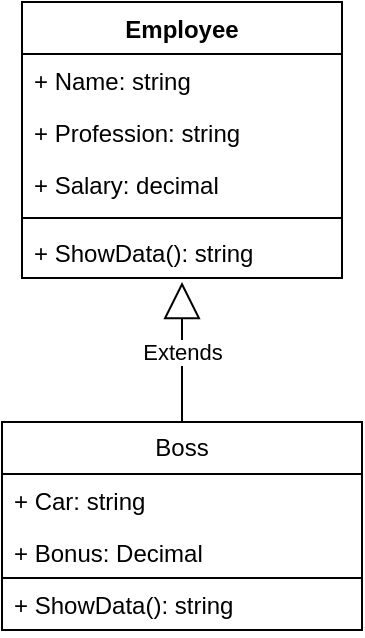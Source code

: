 <mxfile version="21.6.5" type="device">
  <diagram name="Sivu-1" id="BLiyHEgGqTCYqlZYVmRj">
    <mxGraphModel dx="1098" dy="449" grid="1" gridSize="10" guides="1" tooltips="1" connect="1" arrows="1" fold="1" page="1" pageScale="1" pageWidth="827" pageHeight="1169" math="0" shadow="0">
      <root>
        <mxCell id="0" />
        <mxCell id="1" parent="0" />
        <mxCell id="sYeDYcR5eAgflEm5EQrg-1" value="Employee" style="swimlane;fontStyle=1;align=center;verticalAlign=top;childLayout=stackLayout;horizontal=1;startSize=26;horizontalStack=0;resizeParent=1;resizeParentMax=0;resizeLast=0;collapsible=1;marginBottom=0;whiteSpace=wrap;html=1;" parent="1" vertex="1">
          <mxGeometry x="330" y="190" width="160" height="138" as="geometry" />
        </mxCell>
        <mxCell id="sYeDYcR5eAgflEm5EQrg-2" value="+ Name: string" style="text;strokeColor=none;fillColor=none;align=left;verticalAlign=top;spacingLeft=4;spacingRight=4;overflow=hidden;rotatable=0;points=[[0,0.5],[1,0.5]];portConstraint=eastwest;whiteSpace=wrap;html=1;" parent="sYeDYcR5eAgflEm5EQrg-1" vertex="1">
          <mxGeometry y="26" width="160" height="26" as="geometry" />
        </mxCell>
        <mxCell id="sYeDYcR5eAgflEm5EQrg-5" value="+ Profession: string" style="text;strokeColor=none;fillColor=none;align=left;verticalAlign=top;spacingLeft=4;spacingRight=4;overflow=hidden;rotatable=0;points=[[0,0.5],[1,0.5]];portConstraint=eastwest;whiteSpace=wrap;html=1;" parent="sYeDYcR5eAgflEm5EQrg-1" vertex="1">
          <mxGeometry y="52" width="160" height="26" as="geometry" />
        </mxCell>
        <mxCell id="sYeDYcR5eAgflEm5EQrg-6" value="+ Salary: decimal" style="text;strokeColor=none;fillColor=none;align=left;verticalAlign=top;spacingLeft=4;spacingRight=4;overflow=hidden;rotatable=0;points=[[0,0.5],[1,0.5]];portConstraint=eastwest;whiteSpace=wrap;html=1;" parent="sYeDYcR5eAgflEm5EQrg-1" vertex="1">
          <mxGeometry y="78" width="160" height="26" as="geometry" />
        </mxCell>
        <mxCell id="sYeDYcR5eAgflEm5EQrg-3" value="" style="line;strokeWidth=1;fillColor=none;align=left;verticalAlign=middle;spacingTop=-1;spacingLeft=3;spacingRight=3;rotatable=0;labelPosition=right;points=[];portConstraint=eastwest;strokeColor=inherit;" parent="sYeDYcR5eAgflEm5EQrg-1" vertex="1">
          <mxGeometry y="104" width="160" height="8" as="geometry" />
        </mxCell>
        <mxCell id="sYeDYcR5eAgflEm5EQrg-4" value="+ ShowData(): string" style="text;strokeColor=none;fillColor=none;align=left;verticalAlign=top;spacingLeft=4;spacingRight=4;overflow=hidden;rotatable=0;points=[[0,0.5],[1,0.5]];portConstraint=eastwest;whiteSpace=wrap;html=1;" parent="sYeDYcR5eAgflEm5EQrg-1" vertex="1">
          <mxGeometry y="112" width="160" height="26" as="geometry" />
        </mxCell>
        <mxCell id="sYeDYcR5eAgflEm5EQrg-16" value="Boss" style="swimlane;fontStyle=0;childLayout=stackLayout;horizontal=1;startSize=26;fillColor=none;horizontalStack=0;resizeParent=1;resizeParentMax=0;resizeLast=0;collapsible=1;marginBottom=0;whiteSpace=wrap;html=1;" parent="1" vertex="1">
          <mxGeometry x="320" y="400" width="180" height="104" as="geometry" />
        </mxCell>
        <mxCell id="sYeDYcR5eAgflEm5EQrg-17" value="+ Car: string" style="text;strokeColor=none;fillColor=none;align=left;verticalAlign=top;spacingLeft=4;spacingRight=4;overflow=hidden;rotatable=0;points=[[0,0.5],[1,0.5]];portConstraint=eastwest;whiteSpace=wrap;html=1;" parent="sYeDYcR5eAgflEm5EQrg-16" vertex="1">
          <mxGeometry y="26" width="180" height="26" as="geometry" />
        </mxCell>
        <mxCell id="sYeDYcR5eAgflEm5EQrg-18" value="+ Bonus: Decimal" style="text;strokeColor=none;fillColor=none;align=left;verticalAlign=top;spacingLeft=4;spacingRight=4;overflow=hidden;rotatable=0;points=[[0,0.5],[1,0.5]];portConstraint=eastwest;whiteSpace=wrap;html=1;" parent="sYeDYcR5eAgflEm5EQrg-16" vertex="1">
          <mxGeometry y="52" width="180" height="26" as="geometry" />
        </mxCell>
        <mxCell id="sYeDYcR5eAgflEm5EQrg-21" value="+ ShowData(): string" style="text;strokeColor=default;fillColor=none;align=left;verticalAlign=top;spacingLeft=4;spacingRight=4;overflow=hidden;rotatable=0;points=[[0,0.5],[1,0.5]];portConstraint=eastwest;whiteSpace=wrap;html=1;" parent="sYeDYcR5eAgflEm5EQrg-16" vertex="1">
          <mxGeometry y="78" width="180" height="26" as="geometry" />
        </mxCell>
        <mxCell id="sYeDYcR5eAgflEm5EQrg-20" value="Extends" style="endArrow=block;endSize=16;endFill=0;html=1;rounded=0;exitX=0.5;exitY=0;exitDx=0;exitDy=0;" parent="1" source="sYeDYcR5eAgflEm5EQrg-16" edge="1">
          <mxGeometry width="160" relative="1" as="geometry">
            <mxPoint x="240" y="258.5" as="sourcePoint" />
            <mxPoint x="410" y="330" as="targetPoint" />
          </mxGeometry>
        </mxCell>
      </root>
    </mxGraphModel>
  </diagram>
</mxfile>
